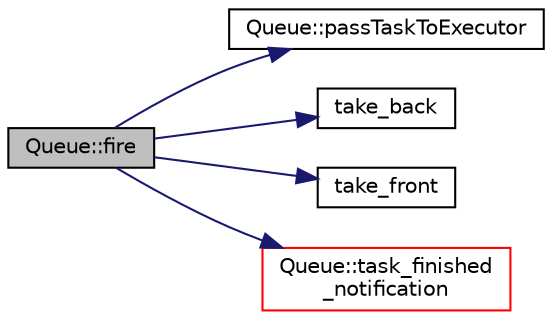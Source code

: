 digraph "Queue::fire"
{
 // LATEX_PDF_SIZE
  edge [fontname="Helvetica",fontsize="10",labelfontname="Helvetica",labelfontsize="10"];
  node [fontname="Helvetica",fontsize="10",shape=record];
  rankdir="LR";
  Node1 [label="Queue::fire",height=0.2,width=0.4,color="black", fillcolor="grey75", style="filled", fontcolor="black",tooltip=" "];
  Node1 -> Node2 [color="midnightblue",fontsize="10",style="solid",fontname="Helvetica"];
  Node2 [label="Queue::passTaskToExecutor",height=0.2,width=0.4,color="black", fillcolor="white", style="filled",URL="$class_queue.html#aa584326f16e9e881e19d55d17aa894d6",tooltip=" "];
  Node1 -> Node3 [color="midnightblue",fontsize="10",style="solid",fontname="Helvetica"];
  Node3 [label="take_back",height=0.2,width=0.4,color="black", fillcolor="white", style="filled",URL="$containers__utils_8hpp.html#afca1b9ed616c9f3e12aae29f379f565c",tooltip=" "];
  Node1 -> Node4 [color="midnightblue",fontsize="10",style="solid",fontname="Helvetica"];
  Node4 [label="take_front",height=0.2,width=0.4,color="black", fillcolor="white", style="filled",URL="$containers__utils_8hpp.html#a5dac4e19c39a3637602e9a0054b8fe06",tooltip=" "];
  Node1 -> Node5 [color="midnightblue",fontsize="10",style="solid",fontname="Helvetica"];
  Node5 [label="Queue::task_finished\l_notification",height=0.2,width=0.4,color="red", fillcolor="white", style="filled",URL="$class_queue.html#afdebd67db84bdce1ba3ef05d914e183c",tooltip=" "];
}
